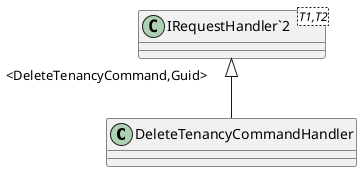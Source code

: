 @startuml
class DeleteTenancyCommandHandler {
}
class "IRequestHandler`2"<T1,T2> {
}
"IRequestHandler`2" "<DeleteTenancyCommand,Guid>" <|-- DeleteTenancyCommandHandler
@enduml
